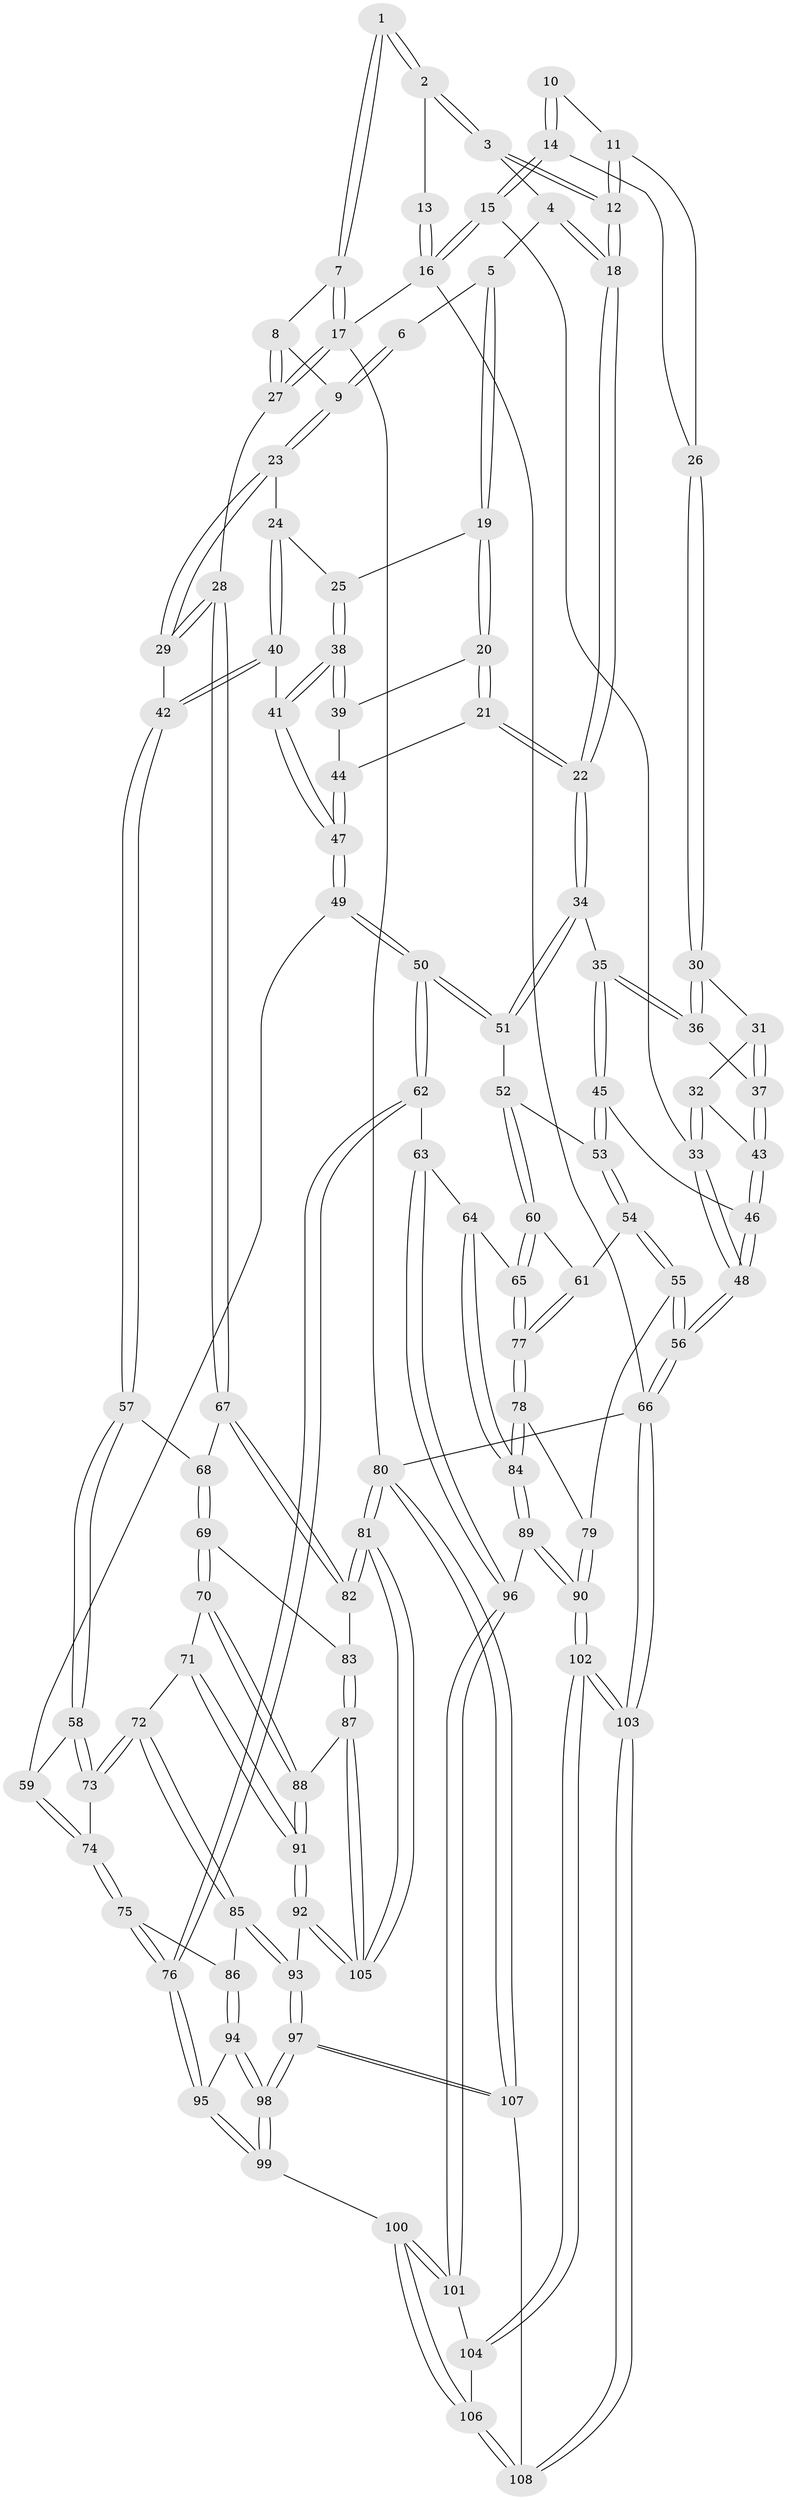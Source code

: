 // Generated by graph-tools (version 1.1) at 2025/27/03/09/25 03:27:06]
// undirected, 108 vertices, 267 edges
graph export_dot {
graph [start="1"]
  node [color=gray90,style=filled];
  1 [pos="+0.7117930445254194+0"];
  2 [pos="+0.29545561080905874+0"];
  3 [pos="+0.3108240196243884+0"];
  4 [pos="+0.5367417990592915+0.08093381841568531"];
  5 [pos="+0.6214220644617804+0.1348050303751611"];
  6 [pos="+0.7100293555885674+0"];
  7 [pos="+1+0"];
  8 [pos="+0.8483956934161718+0.1633473611078088"];
  9 [pos="+0.8015197229070301+0.18093315074091015"];
  10 [pos="+0.07325668636361718+0.08655270774015486"];
  11 [pos="+0.1463313193448027+0.19600129794396465"];
  12 [pos="+0.3117838192121501+0.17324360413144835"];
  13 [pos="+0.007433523127295551+0"];
  14 [pos="+0.03594351216964285+0.22050889501518964"];
  15 [pos="+0+0.22816288690626166"];
  16 [pos="+0+0"];
  17 [pos="+1+0"];
  18 [pos="+0.3551173043832284+0.2717126492139961"];
  19 [pos="+0.6304389490294215+0.17070143015676553"];
  20 [pos="+0.49101613739835726+0.2665238659751377"];
  21 [pos="+0.4033774623235563+0.2940810434593679"];
  22 [pos="+0.36530016217606326+0.2962053040961474"];
  23 [pos="+0.775098298111341+0.2044579089589289"];
  24 [pos="+0.7641208305098931+0.20636909490243302"];
  25 [pos="+0.7177098242775172+0.2074930358319069"];
  26 [pos="+0.07748562886874998+0.2345722129509206"];
  27 [pos="+1+0.3078457276134077"];
  28 [pos="+1+0.39502046674215585"];
  29 [pos="+0.8373038608895599+0.30672489100992906"];
  30 [pos="+0.08366215388328631+0.2570923528356143"];
  31 [pos="+0.085143935067124+0.27042526694592983"];
  32 [pos="+0.008906753032142988+0.3448532212515959"];
  33 [pos="+0+0.2760191242641709"];
  34 [pos="+0.3647137011436426+0.2974093138580291"];
  35 [pos="+0.26678768668793895+0.32144897558996377"];
  36 [pos="+0.2538313044686715+0.32260024434316203"];
  37 [pos="+0.11067922986012177+0.3489440584396172"];
  38 [pos="+0.6604316403402575+0.38100408923362356"];
  39 [pos="+0.6403685420798224+0.37018595554269135"];
  40 [pos="+0.7449003810236419+0.4476138552803304"];
  41 [pos="+0.6735435521699582+0.4243857684997447"];
  42 [pos="+0.7978386289597874+0.4777954554757783"];
  43 [pos="+0.08676338785131546+0.3869611251884666"];
  44 [pos="+0.525602357596617+0.3952431066871532"];
  45 [pos="+0.12277927467824847+0.4519943656286153"];
  46 [pos="+0.08707327951710692+0.4187419306928445"];
  47 [pos="+0.6006432293989971+0.47558206575605116"];
  48 [pos="+0+0.5661675274006599"];
  49 [pos="+0.5836940406851292+0.5117974964601094"];
  50 [pos="+0.4520638121851091+0.5521287137386722"];
  51 [pos="+0.35359410698886523+0.4183412779969477"];
  52 [pos="+0.29470104437560257+0.4713877206196586"];
  53 [pos="+0.14563445950255455+0.4890963141060097"];
  54 [pos="+0.11796245021389441+0.5619761750949089"];
  55 [pos="+0+0.6591522939710548"];
  56 [pos="+0+0.6647668071391576"];
  57 [pos="+0.8068913432729518+0.4898731117948319"];
  58 [pos="+0.705968680553362+0.591675206335218"];
  59 [pos="+0.6281822193807716+0.5756400528633301"];
  60 [pos="+0.26211165902347183+0.58911946489191"];
  61 [pos="+0.16095941633732838+0.5938096486379045"];
  62 [pos="+0.4417190160548308+0.6939192054908372"];
  63 [pos="+0.4359393848228801+0.6952857983801782"];
  64 [pos="+0.3308655757400598+0.6821932369926252"];
  65 [pos="+0.2920787955898895+0.6621771000946548"];
  66 [pos="+0+1"];
  67 [pos="+1+0.4137390839998407"];
  68 [pos="+0.8338548058041141+0.5007666842910018"];
  69 [pos="+0.8712659795446023+0.697164155702239"];
  70 [pos="+0.8346543946700719+0.7241950472062569"];
  71 [pos="+0.8154801458830889+0.7291212185094426"];
  72 [pos="+0.7341009530384641+0.7196879157342313"];
  73 [pos="+0.7232397214764076+0.7070669385312962"];
  74 [pos="+0.5766361156168771+0.6830758865783688"];
  75 [pos="+0.5307877890599039+0.7050105979737105"];
  76 [pos="+0.47187813115846017+0.7149944627578401"];
  77 [pos="+0.17680934149506267+0.7129181285332507"];
  78 [pos="+0.16545328789794855+0.727735965545542"];
  79 [pos="+0.15087629987148987+0.7336452142533137"];
  80 [pos="+1+1"];
  81 [pos="+1+1"];
  82 [pos="+1+0.6563626049453245"];
  83 [pos="+0.9159271132043859+0.7013116607271643"];
  84 [pos="+0.2552767233385362+0.803430399173726"];
  85 [pos="+0.6982227583767431+0.7746758431458978"];
  86 [pos="+0.6463212897323131+0.7939512943187678"];
  87 [pos="+0.9603122009183417+0.8912855257424123"];
  88 [pos="+0.8890035829305803+0.8722736293209951"];
  89 [pos="+0.259972433164246+0.8199212601668743"];
  90 [pos="+0.11428582922955736+0.9875433770886344"];
  91 [pos="+0.7669391505421911+0.934986909133245"];
  92 [pos="+0.755622878036081+0.9476964478155542"];
  93 [pos="+0.7359383873679097+0.9636423135763459"];
  94 [pos="+0.6363133241655503+0.8093372316954515"];
  95 [pos="+0.4962829315673129+0.8187557602969272"];
  96 [pos="+0.32945140343859264+0.8422274335300364"];
  97 [pos="+0.7051998925789951+1"];
  98 [pos="+0.6235099613485401+0.9094914841858398"];
  99 [pos="+0.4976270035917324+0.8481802614337066"];
  100 [pos="+0.4726370124126834+0.886524061818044"];
  101 [pos="+0.33361299349798446+0.8537013707239649"];
  102 [pos="+0.08955144876713378+1"];
  103 [pos="+0+1"];
  104 [pos="+0.32967094579122674+0.8934130580149323"];
  105 [pos="+1+0.9747265176601656"];
  106 [pos="+0.4333550834895159+1"];
  107 [pos="+0.6791967221620969+1"];
  108 [pos="+0.43830115104352235+1"];
  1 -- 2;
  1 -- 2;
  1 -- 7;
  1 -- 7;
  2 -- 3;
  2 -- 3;
  2 -- 13;
  3 -- 4;
  3 -- 12;
  3 -- 12;
  4 -- 5;
  4 -- 18;
  4 -- 18;
  5 -- 6;
  5 -- 19;
  5 -- 19;
  6 -- 9;
  6 -- 9;
  7 -- 8;
  7 -- 17;
  7 -- 17;
  8 -- 9;
  8 -- 27;
  8 -- 27;
  9 -- 23;
  9 -- 23;
  10 -- 11;
  10 -- 14;
  10 -- 14;
  11 -- 12;
  11 -- 12;
  11 -- 26;
  12 -- 18;
  12 -- 18;
  13 -- 16;
  13 -- 16;
  14 -- 15;
  14 -- 15;
  14 -- 26;
  15 -- 16;
  15 -- 16;
  15 -- 33;
  16 -- 17;
  16 -- 66;
  17 -- 27;
  17 -- 27;
  17 -- 80;
  18 -- 22;
  18 -- 22;
  19 -- 20;
  19 -- 20;
  19 -- 25;
  20 -- 21;
  20 -- 21;
  20 -- 39;
  21 -- 22;
  21 -- 22;
  21 -- 44;
  22 -- 34;
  22 -- 34;
  23 -- 24;
  23 -- 29;
  23 -- 29;
  24 -- 25;
  24 -- 40;
  24 -- 40;
  25 -- 38;
  25 -- 38;
  26 -- 30;
  26 -- 30;
  27 -- 28;
  28 -- 29;
  28 -- 29;
  28 -- 67;
  28 -- 67;
  29 -- 42;
  30 -- 31;
  30 -- 36;
  30 -- 36;
  31 -- 32;
  31 -- 37;
  31 -- 37;
  32 -- 33;
  32 -- 33;
  32 -- 43;
  33 -- 48;
  33 -- 48;
  34 -- 35;
  34 -- 51;
  34 -- 51;
  35 -- 36;
  35 -- 36;
  35 -- 45;
  35 -- 45;
  36 -- 37;
  37 -- 43;
  37 -- 43;
  38 -- 39;
  38 -- 39;
  38 -- 41;
  38 -- 41;
  39 -- 44;
  40 -- 41;
  40 -- 42;
  40 -- 42;
  41 -- 47;
  41 -- 47;
  42 -- 57;
  42 -- 57;
  43 -- 46;
  43 -- 46;
  44 -- 47;
  44 -- 47;
  45 -- 46;
  45 -- 53;
  45 -- 53;
  46 -- 48;
  46 -- 48;
  47 -- 49;
  47 -- 49;
  48 -- 56;
  48 -- 56;
  49 -- 50;
  49 -- 50;
  49 -- 59;
  50 -- 51;
  50 -- 51;
  50 -- 62;
  50 -- 62;
  51 -- 52;
  52 -- 53;
  52 -- 60;
  52 -- 60;
  53 -- 54;
  53 -- 54;
  54 -- 55;
  54 -- 55;
  54 -- 61;
  55 -- 56;
  55 -- 56;
  55 -- 79;
  56 -- 66;
  56 -- 66;
  57 -- 58;
  57 -- 58;
  57 -- 68;
  58 -- 59;
  58 -- 73;
  58 -- 73;
  59 -- 74;
  59 -- 74;
  60 -- 61;
  60 -- 65;
  60 -- 65;
  61 -- 77;
  61 -- 77;
  62 -- 63;
  62 -- 76;
  62 -- 76;
  63 -- 64;
  63 -- 96;
  63 -- 96;
  64 -- 65;
  64 -- 84;
  64 -- 84;
  65 -- 77;
  65 -- 77;
  66 -- 103;
  66 -- 103;
  66 -- 80;
  67 -- 68;
  67 -- 82;
  67 -- 82;
  68 -- 69;
  68 -- 69;
  69 -- 70;
  69 -- 70;
  69 -- 83;
  70 -- 71;
  70 -- 88;
  70 -- 88;
  71 -- 72;
  71 -- 91;
  71 -- 91;
  72 -- 73;
  72 -- 73;
  72 -- 85;
  72 -- 85;
  73 -- 74;
  74 -- 75;
  74 -- 75;
  75 -- 76;
  75 -- 76;
  75 -- 86;
  76 -- 95;
  76 -- 95;
  77 -- 78;
  77 -- 78;
  78 -- 79;
  78 -- 84;
  78 -- 84;
  79 -- 90;
  79 -- 90;
  80 -- 81;
  80 -- 81;
  80 -- 107;
  80 -- 107;
  81 -- 82;
  81 -- 82;
  81 -- 105;
  81 -- 105;
  82 -- 83;
  83 -- 87;
  83 -- 87;
  84 -- 89;
  84 -- 89;
  85 -- 86;
  85 -- 93;
  85 -- 93;
  86 -- 94;
  86 -- 94;
  87 -- 88;
  87 -- 105;
  87 -- 105;
  88 -- 91;
  88 -- 91;
  89 -- 90;
  89 -- 90;
  89 -- 96;
  90 -- 102;
  90 -- 102;
  91 -- 92;
  91 -- 92;
  92 -- 93;
  92 -- 105;
  92 -- 105;
  93 -- 97;
  93 -- 97;
  94 -- 95;
  94 -- 98;
  94 -- 98;
  95 -- 99;
  95 -- 99;
  96 -- 101;
  96 -- 101;
  97 -- 98;
  97 -- 98;
  97 -- 107;
  97 -- 107;
  98 -- 99;
  98 -- 99;
  99 -- 100;
  100 -- 101;
  100 -- 101;
  100 -- 106;
  100 -- 106;
  101 -- 104;
  102 -- 103;
  102 -- 103;
  102 -- 104;
  102 -- 104;
  103 -- 108;
  103 -- 108;
  104 -- 106;
  106 -- 108;
  106 -- 108;
  107 -- 108;
}
